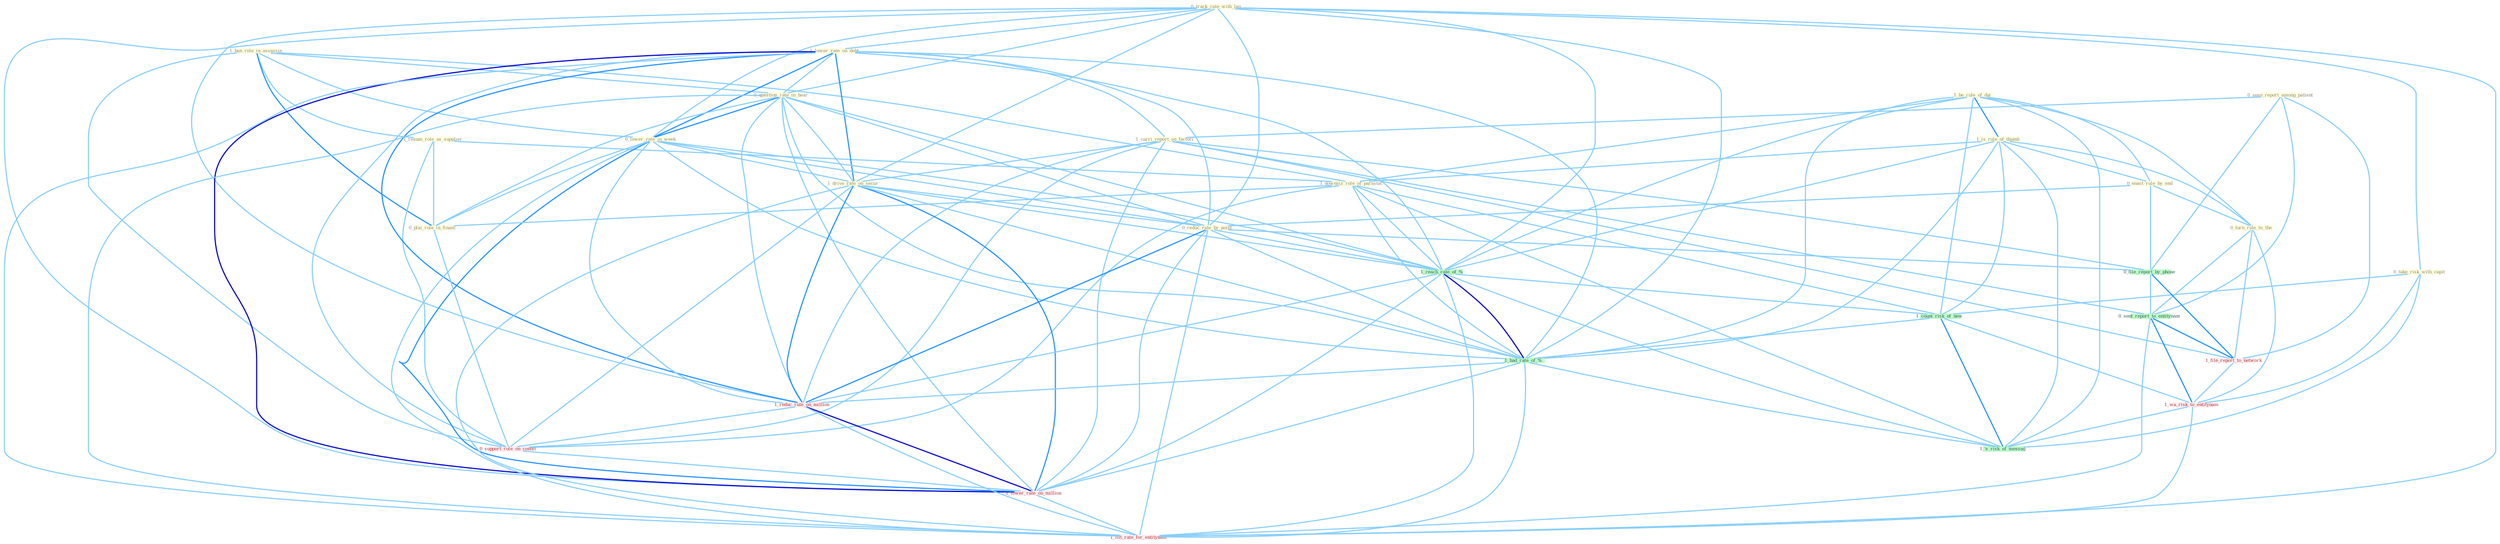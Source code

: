 Graph G{ 
    node
    [shape=polygon,style=filled,width=.5,height=.06,color="#BDFCC9",fixedsize=true,fontsize=4,
    fontcolor="#2f4f4f"];
    {node
    [color="#ffffe0", fontcolor="#8b7d6b"] "0_track_rate_with_lag " "1_ban_role_in_assassin " "1_be_rule_of_dai " "0_seen_report_among_patient " "1_is_rule_of_thumb " "1_resum_role_as_supplier " "1_lower_rate_on_debt " "0_question_rate_in_hear " "1_carri_report_on_factori " "0_enact_rule_by_end " "0_turn_rule_to_the " "0_lower_rate_in_week " "1_downsiz_role_of_parastat " "1_drive_rate_on_secur " "0_take_risk_with_capit " "0_reduc_rate_by_point " "0_plai_role_in_financ "}
{node [color="#fff0f5", fontcolor="#b22222"] "1_file_report_to_network " "1_reduc_rate_on_million " "1_wa_risk_to_entitynam " "0_support_role_on_condit " "1_lower_rate_on_million " "1_lift_rate_for_entitynam "}
edge [color="#B0E2FF"];

	"0_track_rate_with_lag " -- "1_lower_rate_on_debt " [w="1", color="#87cefa" ];
	"0_track_rate_with_lag " -- "0_question_rate_in_hear " [w="1", color="#87cefa" ];
	"0_track_rate_with_lag " -- "0_lower_rate_in_week " [w="1", color="#87cefa" ];
	"0_track_rate_with_lag " -- "1_drive_rate_on_secur " [w="1", color="#87cefa" ];
	"0_track_rate_with_lag " -- "0_take_risk_with_capit " [w="1", color="#87cefa" ];
	"0_track_rate_with_lag " -- "0_reduc_rate_by_point " [w="1", color="#87cefa" ];
	"0_track_rate_with_lag " -- "1_reach_rate_of_% " [w="1", color="#87cefa" ];
	"0_track_rate_with_lag " -- "1_had_rate_of_% " [w="1", color="#87cefa" ];
	"0_track_rate_with_lag " -- "1_reduc_rate_on_million " [w="1", color="#87cefa" ];
	"0_track_rate_with_lag " -- "1_lower_rate_on_million " [w="1", color="#87cefa" ];
	"0_track_rate_with_lag " -- "1_lift_rate_for_entitynam " [w="1", color="#87cefa" ];
	"1_ban_role_in_assassin " -- "1_resum_role_as_supplier " [w="1", color="#87cefa" ];
	"1_ban_role_in_assassin " -- "0_question_rate_in_hear " [w="1", color="#87cefa" ];
	"1_ban_role_in_assassin " -- "0_lower_rate_in_week " [w="1", color="#87cefa" ];
	"1_ban_role_in_assassin " -- "1_downsiz_role_of_parastat " [w="1", color="#87cefa" ];
	"1_ban_role_in_assassin " -- "0_plai_role_in_financ " [w="2", color="#1e90ff" , len=0.8];
	"1_ban_role_in_assassin " -- "0_support_role_on_condit " [w="1", color="#87cefa" ];
	"1_be_rule_of_dai " -- "1_is_rule_of_thumb " [w="2", color="#1e90ff" , len=0.8];
	"1_be_rule_of_dai " -- "0_enact_rule_by_end " [w="1", color="#87cefa" ];
	"1_be_rule_of_dai " -- "0_turn_rule_to_the " [w="1", color="#87cefa" ];
	"1_be_rule_of_dai " -- "1_downsiz_role_of_parastat " [w="1", color="#87cefa" ];
	"1_be_rule_of_dai " -- "1_reach_rate_of_% " [w="1", color="#87cefa" ];
	"1_be_rule_of_dai " -- "1_count_risk_of_new " [w="1", color="#87cefa" ];
	"1_be_rule_of_dai " -- "1_had_rate_of_% " [w="1", color="#87cefa" ];
	"1_be_rule_of_dai " -- "1_'s_risk_of_messag " [w="1", color="#87cefa" ];
	"0_seen_report_among_patient " -- "1_carri_report_on_factori " [w="1", color="#87cefa" ];
	"0_seen_report_among_patient " -- "0_file_report_by_phone " [w="1", color="#87cefa" ];
	"0_seen_report_among_patient " -- "0_sent_report_to_entitynam " [w="1", color="#87cefa" ];
	"0_seen_report_among_patient " -- "1_file_report_to_network " [w="1", color="#87cefa" ];
	"1_is_rule_of_thumb " -- "0_enact_rule_by_end " [w="1", color="#87cefa" ];
	"1_is_rule_of_thumb " -- "0_turn_rule_to_the " [w="1", color="#87cefa" ];
	"1_is_rule_of_thumb " -- "1_downsiz_role_of_parastat " [w="1", color="#87cefa" ];
	"1_is_rule_of_thumb " -- "1_reach_rate_of_% " [w="1", color="#87cefa" ];
	"1_is_rule_of_thumb " -- "1_count_risk_of_new " [w="1", color="#87cefa" ];
	"1_is_rule_of_thumb " -- "1_had_rate_of_% " [w="1", color="#87cefa" ];
	"1_is_rule_of_thumb " -- "1_'s_risk_of_messag " [w="1", color="#87cefa" ];
	"1_resum_role_as_supplier " -- "1_downsiz_role_of_parastat " [w="1", color="#87cefa" ];
	"1_resum_role_as_supplier " -- "0_plai_role_in_financ " [w="1", color="#87cefa" ];
	"1_resum_role_as_supplier " -- "0_support_role_on_condit " [w="1", color="#87cefa" ];
	"1_lower_rate_on_debt " -- "0_question_rate_in_hear " [w="1", color="#87cefa" ];
	"1_lower_rate_on_debt " -- "1_carri_report_on_factori " [w="1", color="#87cefa" ];
	"1_lower_rate_on_debt " -- "0_lower_rate_in_week " [w="2", color="#1e90ff" , len=0.8];
	"1_lower_rate_on_debt " -- "1_drive_rate_on_secur " [w="2", color="#1e90ff" , len=0.8];
	"1_lower_rate_on_debt " -- "0_reduc_rate_by_point " [w="1", color="#87cefa" ];
	"1_lower_rate_on_debt " -- "1_reach_rate_of_% " [w="1", color="#87cefa" ];
	"1_lower_rate_on_debt " -- "1_had_rate_of_% " [w="1", color="#87cefa" ];
	"1_lower_rate_on_debt " -- "1_reduc_rate_on_million " [w="2", color="#1e90ff" , len=0.8];
	"1_lower_rate_on_debt " -- "0_support_role_on_condit " [w="1", color="#87cefa" ];
	"1_lower_rate_on_debt " -- "1_lower_rate_on_million " [w="3", color="#0000cd" , len=0.6];
	"1_lower_rate_on_debt " -- "1_lift_rate_for_entitynam " [w="1", color="#87cefa" ];
	"0_question_rate_in_hear " -- "0_lower_rate_in_week " [w="2", color="#1e90ff" , len=0.8];
	"0_question_rate_in_hear " -- "1_drive_rate_on_secur " [w="1", color="#87cefa" ];
	"0_question_rate_in_hear " -- "0_reduc_rate_by_point " [w="1", color="#87cefa" ];
	"0_question_rate_in_hear " -- "0_plai_role_in_financ " [w="1", color="#87cefa" ];
	"0_question_rate_in_hear " -- "1_reach_rate_of_% " [w="1", color="#87cefa" ];
	"0_question_rate_in_hear " -- "1_had_rate_of_% " [w="1", color="#87cefa" ];
	"0_question_rate_in_hear " -- "1_reduc_rate_on_million " [w="1", color="#87cefa" ];
	"0_question_rate_in_hear " -- "1_lower_rate_on_million " [w="1", color="#87cefa" ];
	"0_question_rate_in_hear " -- "1_lift_rate_for_entitynam " [w="1", color="#87cefa" ];
	"1_carri_report_on_factori " -- "1_drive_rate_on_secur " [w="1", color="#87cefa" ];
	"1_carri_report_on_factori " -- "0_file_report_by_phone " [w="1", color="#87cefa" ];
	"1_carri_report_on_factori " -- "0_sent_report_to_entitynam " [w="1", color="#87cefa" ];
	"1_carri_report_on_factori " -- "1_file_report_to_network " [w="1", color="#87cefa" ];
	"1_carri_report_on_factori " -- "1_reduc_rate_on_million " [w="1", color="#87cefa" ];
	"1_carri_report_on_factori " -- "0_support_role_on_condit " [w="1", color="#87cefa" ];
	"1_carri_report_on_factori " -- "1_lower_rate_on_million " [w="1", color="#87cefa" ];
	"0_enact_rule_by_end " -- "0_turn_rule_to_the " [w="1", color="#87cefa" ];
	"0_enact_rule_by_end " -- "0_reduc_rate_by_point " [w="1", color="#87cefa" ];
	"0_enact_rule_by_end " -- "0_file_report_by_phone " [w="1", color="#87cefa" ];
	"0_turn_rule_to_the " -- "0_sent_report_to_entitynam " [w="1", color="#87cefa" ];
	"0_turn_rule_to_the " -- "1_file_report_to_network " [w="1", color="#87cefa" ];
	"0_turn_rule_to_the " -- "1_wa_risk_to_entitynam " [w="1", color="#87cefa" ];
	"0_lower_rate_in_week " -- "1_drive_rate_on_secur " [w="1", color="#87cefa" ];
	"0_lower_rate_in_week " -- "0_reduc_rate_by_point " [w="1", color="#87cefa" ];
	"0_lower_rate_in_week " -- "0_plai_role_in_financ " [w="1", color="#87cefa" ];
	"0_lower_rate_in_week " -- "1_reach_rate_of_% " [w="1", color="#87cefa" ];
	"0_lower_rate_in_week " -- "1_had_rate_of_% " [w="1", color="#87cefa" ];
	"0_lower_rate_in_week " -- "1_reduc_rate_on_million " [w="1", color="#87cefa" ];
	"0_lower_rate_in_week " -- "1_lower_rate_on_million " [w="2", color="#1e90ff" , len=0.8];
	"0_lower_rate_in_week " -- "1_lift_rate_for_entitynam " [w="1", color="#87cefa" ];
	"1_downsiz_role_of_parastat " -- "0_plai_role_in_financ " [w="1", color="#87cefa" ];
	"1_downsiz_role_of_parastat " -- "1_reach_rate_of_% " [w="1", color="#87cefa" ];
	"1_downsiz_role_of_parastat " -- "1_count_risk_of_new " [w="1", color="#87cefa" ];
	"1_downsiz_role_of_parastat " -- "1_had_rate_of_% " [w="1", color="#87cefa" ];
	"1_downsiz_role_of_parastat " -- "0_support_role_on_condit " [w="1", color="#87cefa" ];
	"1_downsiz_role_of_parastat " -- "1_'s_risk_of_messag " [w="1", color="#87cefa" ];
	"1_drive_rate_on_secur " -- "0_reduc_rate_by_point " [w="1", color="#87cefa" ];
	"1_drive_rate_on_secur " -- "1_reach_rate_of_% " [w="1", color="#87cefa" ];
	"1_drive_rate_on_secur " -- "1_had_rate_of_% " [w="1", color="#87cefa" ];
	"1_drive_rate_on_secur " -- "1_reduc_rate_on_million " [w="2", color="#1e90ff" , len=0.8];
	"1_drive_rate_on_secur " -- "0_support_role_on_condit " [w="1", color="#87cefa" ];
	"1_drive_rate_on_secur " -- "1_lower_rate_on_million " [w="2", color="#1e90ff" , len=0.8];
	"1_drive_rate_on_secur " -- "1_lift_rate_for_entitynam " [w="1", color="#87cefa" ];
	"0_take_risk_with_capit " -- "1_count_risk_of_new " [w="1", color="#87cefa" ];
	"0_take_risk_with_capit " -- "1_wa_risk_to_entitynam " [w="1", color="#87cefa" ];
	"0_take_risk_with_capit " -- "1_'s_risk_of_messag " [w="1", color="#87cefa" ];
	"0_reduc_rate_by_point " -- "1_reach_rate_of_% " [w="1", color="#87cefa" ];
	"0_reduc_rate_by_point " -- "0_file_report_by_phone " [w="1", color="#87cefa" ];
	"0_reduc_rate_by_point " -- "1_had_rate_of_% " [w="1", color="#87cefa" ];
	"0_reduc_rate_by_point " -- "1_reduc_rate_on_million " [w="2", color="#1e90ff" , len=0.8];
	"0_reduc_rate_by_point " -- "1_lower_rate_on_million " [w="1", color="#87cefa" ];
	"0_reduc_rate_by_point " -- "1_lift_rate_for_entitynam " [w="1", color="#87cefa" ];
	"0_plai_role_in_financ " -- "0_support_role_on_condit " [w="1", color="#87cefa" ];
	"1_reach_rate_of_% " -- "1_count_risk_of_new " [w="1", color="#87cefa" ];
	"1_reach_rate_of_% " -- "1_had_rate_of_% " [w="3", color="#0000cd" , len=0.6];
	"1_reach_rate_of_% " -- "1_reduc_rate_on_million " [w="1", color="#87cefa" ];
	"1_reach_rate_of_% " -- "1_'s_risk_of_messag " [w="1", color="#87cefa" ];
	"1_reach_rate_of_% " -- "1_lower_rate_on_million " [w="1", color="#87cefa" ];
	"1_reach_rate_of_% " -- "1_lift_rate_for_entitynam " [w="1", color="#87cefa" ];
	"0_file_report_by_phone " -- "0_sent_report_to_entitynam " [w="1", color="#87cefa" ];
	"0_file_report_by_phone " -- "1_file_report_to_network " [w="2", color="#1e90ff" , len=0.8];
	"1_count_risk_of_new " -- "1_had_rate_of_% " [w="1", color="#87cefa" ];
	"1_count_risk_of_new " -- "1_wa_risk_to_entitynam " [w="1", color="#87cefa" ];
	"1_count_risk_of_new " -- "1_'s_risk_of_messag " [w="2", color="#1e90ff" , len=0.8];
	"1_had_rate_of_% " -- "1_reduc_rate_on_million " [w="1", color="#87cefa" ];
	"1_had_rate_of_% " -- "1_'s_risk_of_messag " [w="1", color="#87cefa" ];
	"1_had_rate_of_% " -- "1_lower_rate_on_million " [w="1", color="#87cefa" ];
	"1_had_rate_of_% " -- "1_lift_rate_for_entitynam " [w="1", color="#87cefa" ];
	"0_sent_report_to_entitynam " -- "1_file_report_to_network " [w="2", color="#1e90ff" , len=0.8];
	"0_sent_report_to_entitynam " -- "1_wa_risk_to_entitynam " [w="2", color="#1e90ff" , len=0.8];
	"0_sent_report_to_entitynam " -- "1_lift_rate_for_entitynam " [w="1", color="#87cefa" ];
	"1_file_report_to_network " -- "1_wa_risk_to_entitynam " [w="1", color="#87cefa" ];
	"1_reduc_rate_on_million " -- "0_support_role_on_condit " [w="1", color="#87cefa" ];
	"1_reduc_rate_on_million " -- "1_lower_rate_on_million " [w="3", color="#0000cd" , len=0.6];
	"1_reduc_rate_on_million " -- "1_lift_rate_for_entitynam " [w="1", color="#87cefa" ];
	"1_wa_risk_to_entitynam " -- "1_'s_risk_of_messag " [w="1", color="#87cefa" ];
	"1_wa_risk_to_entitynam " -- "1_lift_rate_for_entitynam " [w="1", color="#87cefa" ];
	"0_support_role_on_condit " -- "1_lower_rate_on_million " [w="1", color="#87cefa" ];
	"1_lower_rate_on_million " -- "1_lift_rate_for_entitynam " [w="1", color="#87cefa" ];
}